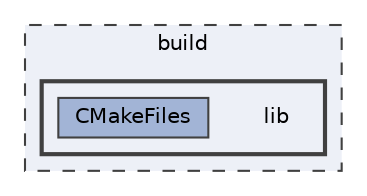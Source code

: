 digraph "build/lib"
{
 // LATEX_PDF_SIZE
  bgcolor="transparent";
  edge [fontname=Helvetica,fontsize=10,labelfontname=Helvetica,labelfontsize=10];
  node [fontname=Helvetica,fontsize=10,shape=box,height=0.2,width=0.4];
  compound=true
  subgraph clusterdir_4fef79e7177ba769987a8da36c892c5f {
    graph [ bgcolor="#edf0f7", pencolor="grey25", label="build", fontname=Helvetica,fontsize=10 style="filled,dashed", URL="dir_4fef79e7177ba769987a8da36c892c5f.html",tooltip=""]
  subgraph clusterdir_7a9c7094c62de71bbec4b12c7c975b93 {
    graph [ bgcolor="#edf0f7", pencolor="grey25", label="", fontname=Helvetica,fontsize=10 style="filled,bold", URL="dir_7a9c7094c62de71bbec4b12c7c975b93.html",tooltip=""]
    dir_7a9c7094c62de71bbec4b12c7c975b93 [shape=plaintext, label="lib"];
  dir_32bce2048752376edca107ddb76dba86 [label="CMakeFiles", fillcolor="#a2b4d6", color="grey25", style="filled", URL="dir_32bce2048752376edca107ddb76dba86.html",tooltip=""];
  }
  }
}
